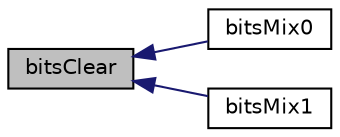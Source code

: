 digraph "bitsClear"
{
  edge [fontname="Helvetica",fontsize="10",labelfontname="Helvetica",labelfontsize="10"];
  node [fontname="Helvetica",fontsize="10",shape=record];
  rankdir="LR";
  Node21 [label="bitsClear",height=0.2,width=0.4,color="black", fillcolor="grey75", style="filled", fontcolor="black"];
  Node21 -> Node22 [dir="back",color="midnightblue",fontsize="10",style="solid",fontname="Helvetica"];
  Node22 [label="bitsMix0",height=0.2,width=0.4,color="black", fillcolor="white", style="filled",URL="$d6/d93/generic__util_8h.html#a4f87a58ad3079927db8daa8ec909bbfc"];
  Node21 -> Node23 [dir="back",color="midnightblue",fontsize="10",style="solid",fontname="Helvetica"];
  Node23 [label="bitsMix1",height=0.2,width=0.4,color="black", fillcolor="white", style="filled",URL="$d6/d93/generic__util_8h.html#ad2242c8354787c2a19f079dc79fb376f"];
}
